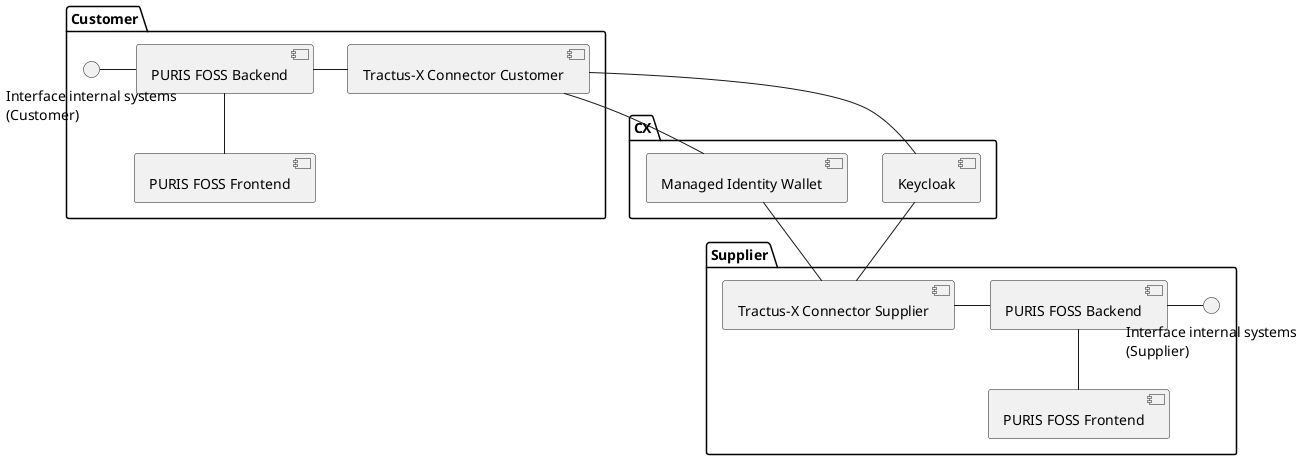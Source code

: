 @startuml


package "Customer"{

  [Tractus-X Connector Customer] as edc_cus

  [PURIS FOSS Backend] as puris_backend_cus
  [PURIS FOSS Frontend] as puris_frontend_cus

  puris_backend_cus - edc_cus
  "Interface internal systems\n(Customer)" - puris_backend_cus
  puris_backend_cus -- puris_frontend_cus

}

package "CX" {

  [Keycloak] as keycloak
  [Managed Identity Wallet] as miw

}


package "Supplier"{

  [Tractus-X Connector Supplier] as edc_sup

  [PURIS FOSS Backend] as puris_backend_sup
  [PURIS FOSS Frontend] as puris_frontend_sup

  edc_sup - puris_backend_sup
  puris_backend_sup - "Interface internal systems\n(Supplier)"
  puris_backend_sup -- puris_frontend_sup

}

edc_cus -- keycloak
edc_cus -- miw

keycloak -- edc_sup
miw -- edc_sup

@enduml
